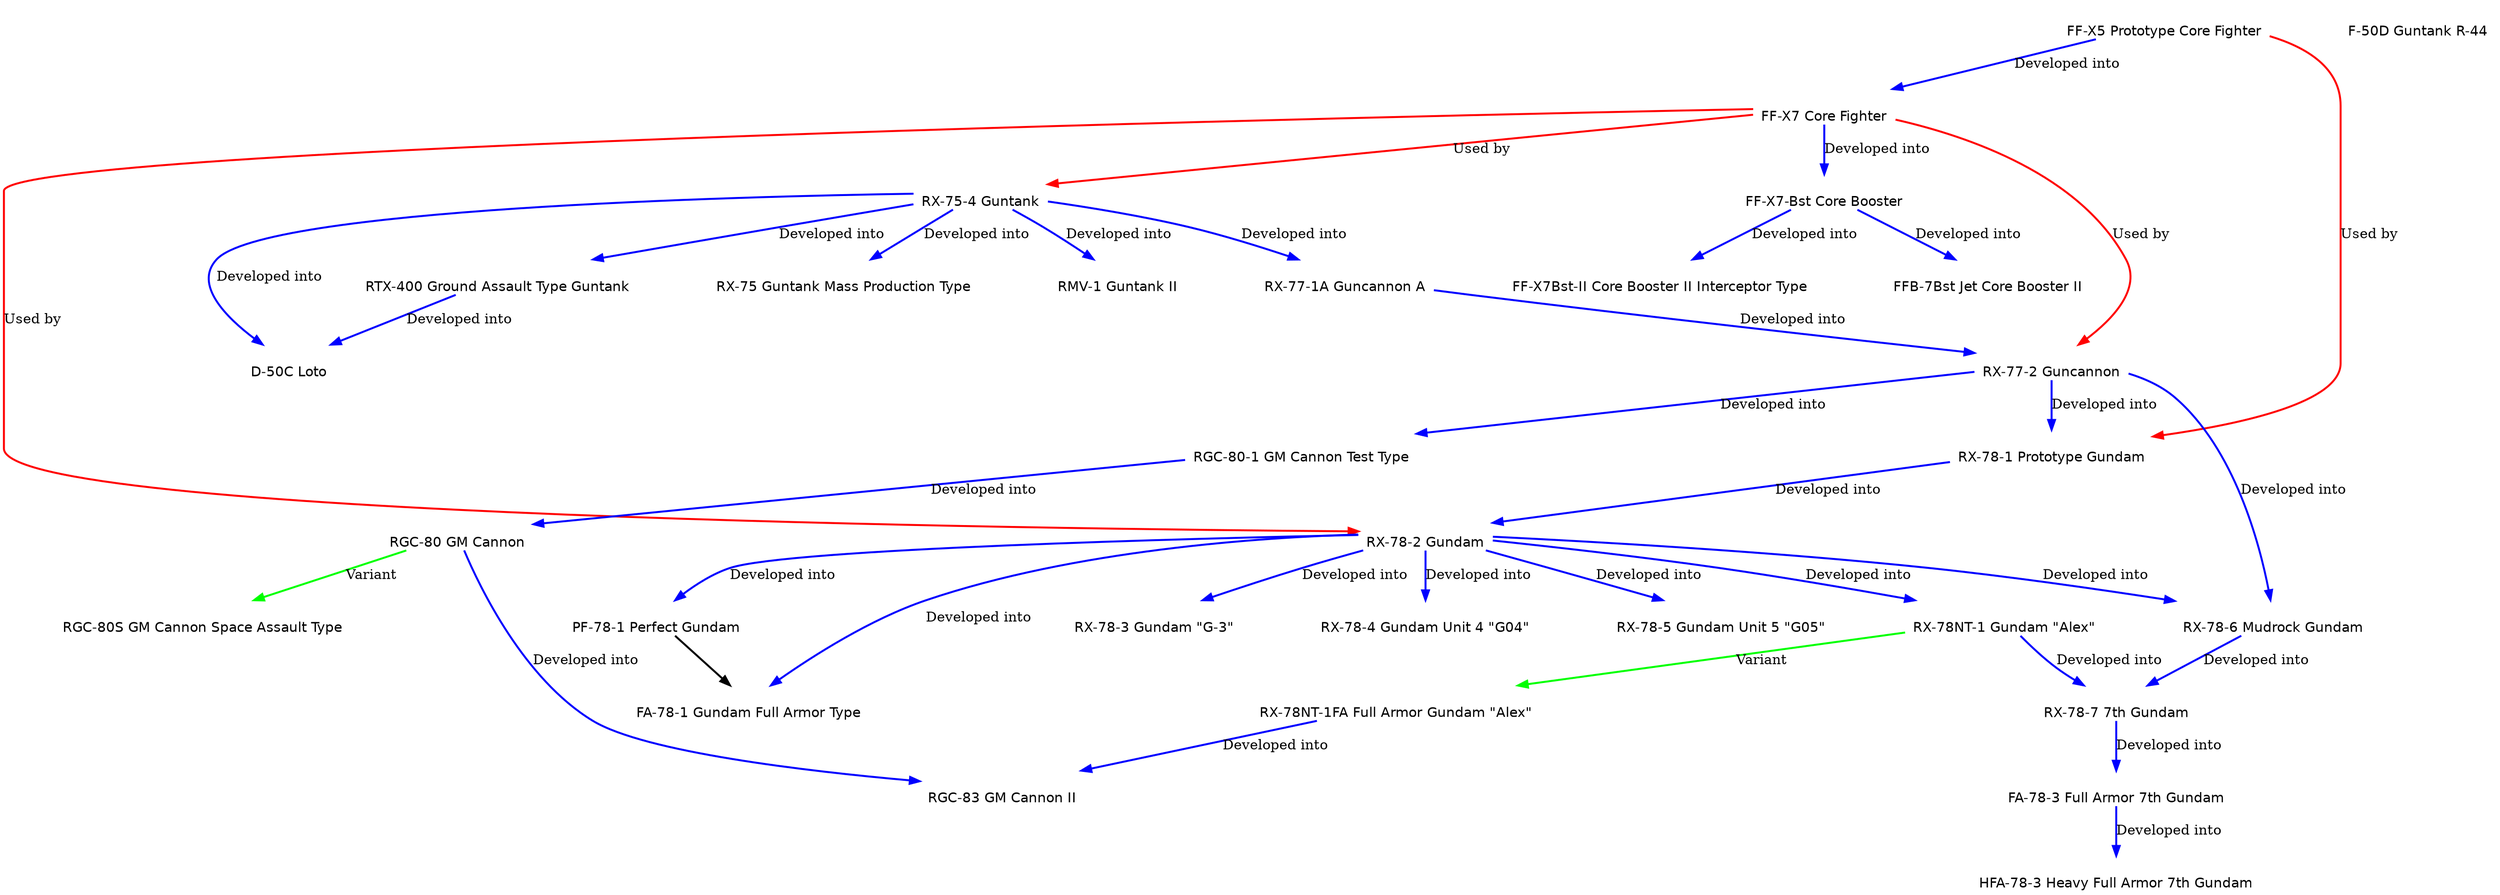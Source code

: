 digraph {
    imagepath = "images/";
    nodesep = 1.0;
    overlap = false;

    node [shape = none, fontname = "Helvetica", labelloc = b]

    edge [style=bold]

    ffx5 [label="FF-X5 Prototype Core Fighter"]
        ffx5 -> ffx7 [label="Developed into", color=blue];
        ffx5 -> rx781 [label="Used by", color=red];

    ffx7 [label="FF-X7 Core Fighter", image="ff-x7.png"]
        ffx7 -> ffx7bst [label="Developed into", color=blue];
        ffx7 -> rx754 [label="Used by", color=red];
        ffx7 -> rx772 [label="Used by", color=red];
        ffx7 -> rx782 [label="Used by", color=red];

    ffx7bst [label="FF-X7-Bst Core Booster", image="ff-x7-bst.png"];
        ffx7bst -> ffb7bst [label="Developed into", color=blue];
        ffx7bst -> ffx7bstii [label="Developed into", color=blue];

    ffx7bstii [label="FF-X7Bst-II Core Booster II Interceptor Type", image="ff-x7bst-ii.png"];

    ffb7bst [label="FFB-7Bst Jet Core Booster II", image="ffb-7bst.png"];

    rx754 [label="RX-75-4 Guntank", image="rx-75-4.png"];
        rx754 -> rtx400 [label="Developed into", color=blue];
        rx754 -> d50c [label="Developed into", color=blue];
        rx754 -> rx75 [label="Developed into", color=blue];
        rx754 -> rx771a [label="Developed into", color=blue];
        rx754 -> rmv1 [label="Developed into", color=blue];

    rtx400 [label="RTX-400 Ground Assault Type Guntank", image="rtx-440.png"];
        rtx400 -> d50c [label="Developed into", color=blue];

    rx75 [label="RX-75 Guntank Mass Production Type", image="rx-75.png"];

    d50c [label="D-50C Loto", image="d-50c.png"];

    f50d [label="F-50D Guntank R-44"]

    rmv1 [label="RMV-1 Guntank II"];

    rx771a [label="RX-77-1A Guncannon A", image="rx-77-1a.png"];
        rx771a -> rx772 [label="Developed into", color=blue];

    rx772 [label="RX-77-2 Guncannon", image="rx-77-2.png"];
        rx772 -> rx781 [label="Developed into", color=blue];
        rx772 -> rx786 [label="Developed into", color=blue];
        rx772 -> rgc801 [label="Developed into", color=blue];

    rx781 [label="RX-78-1 Prototype Gundam", image="rx-78-1.png"]
        rx781 -> rx782 [label="Developed into", color=blue];

    rx782 [label="RX-78-2 Gundam", image="rx-78-2.png"];
        rx782 -> fa781 [label="Developed into", color=blue];
        rx782 -> rx783 [label="Developed into", color=blue];
        rx782 -> rx784 [label="Developed into", color=blue];
        rx782 -> rx785 [label="Developed into", color=blue];
        rx782 -> rx786 [label="Developed into", color=blue];
        rx782 -> rx78nt1 [label="Developed into", color=blue];
        rx782 -> pf781 [label="Developed into", color=blue];

    rx783 [label="RX-78-3 Gundam \"G-3\"", image="rx-78-3.png"];

    rx784 [label="RX-78-4 Gundam Unit 4 \"G04\""];

    rx785 [label="RX-78-5 Gundam Unit 5 \"G05\""];

    rx786 [label="RX-78-6 Mudrock Gundam", image="rx-78-6.png"];
        rx786 -> rx787 [label="Developed into", color=blue];

    rx787 [label="RX-78-7 7th Gundam", image="rx-78-7.png"];
        rx787 -> fa783 [label="Developed into", color=blue];

    rx78nt1 [label="RX-78NT-1 Gundam \"Alex\"", image="rx-78nt-1.png"];
        rx78nt1 -> rx78nt1fa [label="Variant", color=green];
        rx78nt1 -> rx787 [label="Developed into", color=blue];

    rx78nt1fa [label="RX-78NT-1FA Full Armor Gundam \"Alex\"", image="rx-78nt-1fa.png"];
        rx78nt1fa -> rgc83 [label="Developed into", color=blue];

    pf781 [label="PF-78-1 Perfect Gundam", image="pf-78-1.png"];
        pf781 -> fa781;

    fa781 [label="FA-78-1 Gundam Full Armor Type"];

    fa783 [label="FA-78-3 Full Armor 7th Gundam", image="fa-78-3.png"];
        fa783 -> hfa783 [label="Developed into", color=blue];

    hfa783 [label="HFA-78-3 Heavy Full Armor 7th Gundam", image="hfa-78-3.png"];

    rgc801 [label="RGC-80-1 GM Cannon Test Type", image="rgc-80-1.png"];
        rgc801 -> rgc80 [label="Developed into", color=blue];

    rgc80 [label="RGC-80 GM Cannon", image="rgc-80.png"];
        rgc80 -> rgc80s [label="Variant", color=green];
        rgc80 -> rgc83 [label="Developed into", color=blue];

    rgc80s [label="RGC-80S GM Cannon Space Assault Type", image="rgc-80s.png"]

    rgc83 [label="RGC-83 GM Cannon II"]

}
